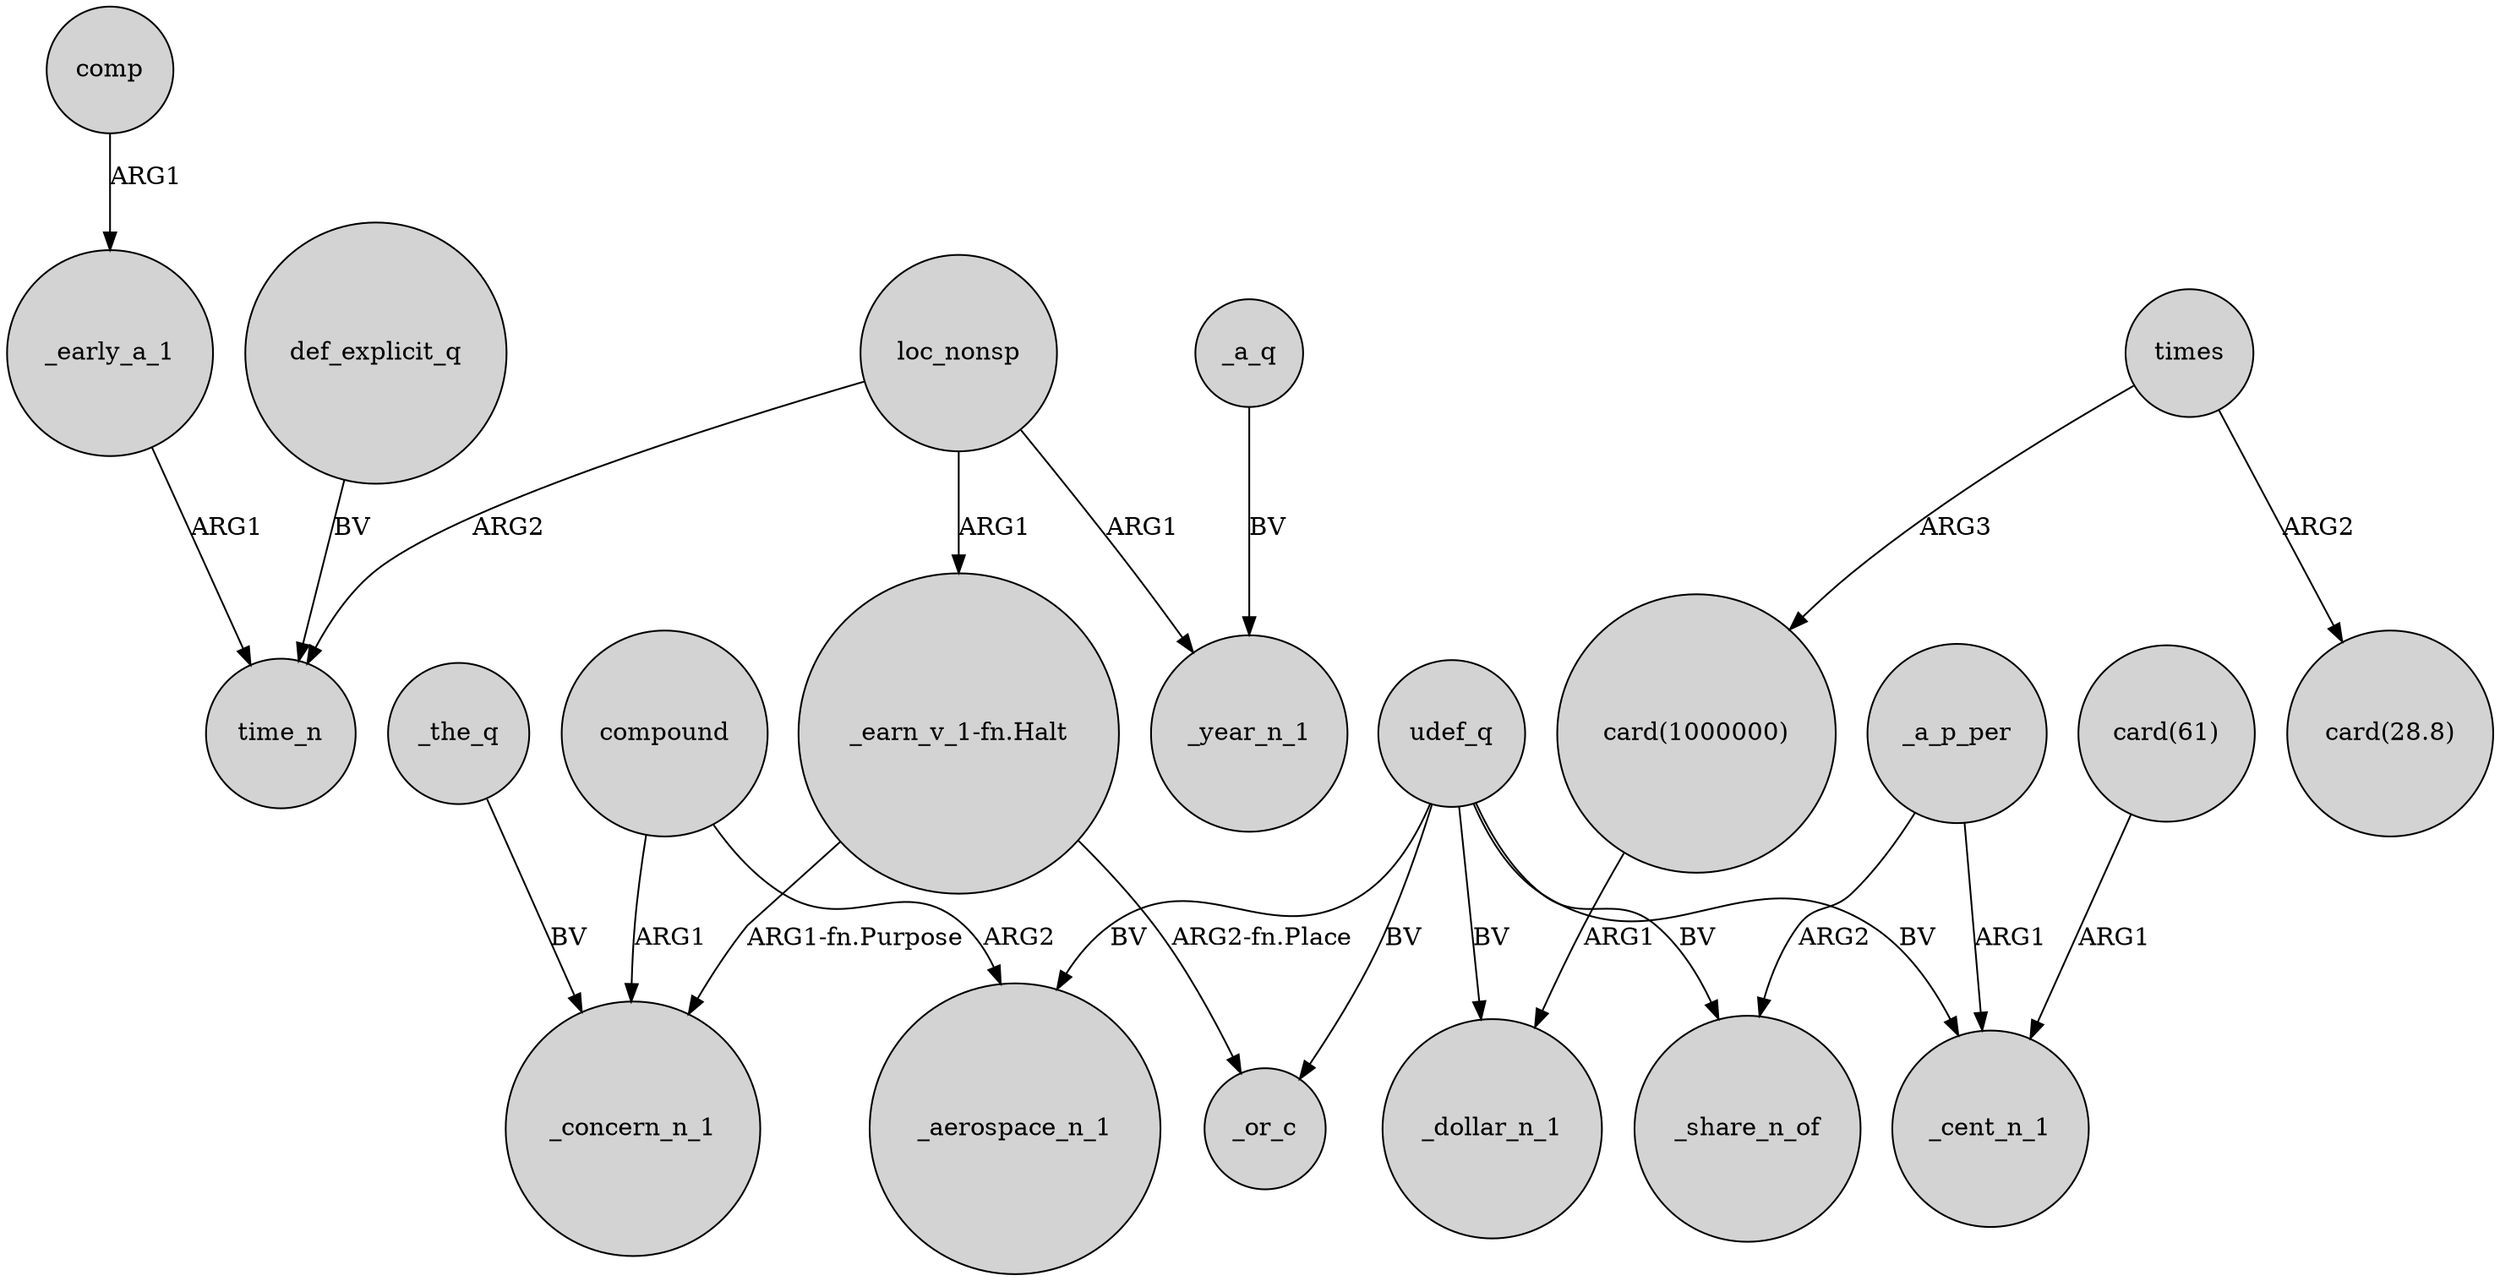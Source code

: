 digraph {
	node [shape=circle style=filled]
	_early_a_1 -> time_n [label=ARG1]
	compound -> _aerospace_n_1 [label=ARG2]
	_a_p_per -> _cent_n_1 [label=ARG1]
	loc_nonsp -> _year_n_1 [label=ARG1]
	times -> "card(1000000)" [label=ARG3]
	comp -> _early_a_1 [label=ARG1]
	_a_q -> _year_n_1 [label=BV]
	_the_q -> _concern_n_1 [label=BV]
	"_earn_v_1-fn.Halt" -> _concern_n_1 [label="ARG1-fn.Purpose"]
	udef_q -> _cent_n_1 [label=BV]
	udef_q -> _or_c [label=BV]
	_a_p_per -> _share_n_of [label=ARG2]
	udef_q -> _share_n_of [label=BV]
	udef_q -> _dollar_n_1 [label=BV]
	compound -> _concern_n_1 [label=ARG1]
	"card(1000000)" -> _dollar_n_1 [label=ARG1]
	udef_q -> _aerospace_n_1 [label=BV]
	"_earn_v_1-fn.Halt" -> _or_c [label="ARG2-fn.Place"]
	"card(61)" -> _cent_n_1 [label=ARG1]
	times -> "card(28.8)" [label=ARG2]
	def_explicit_q -> time_n [label=BV]
	loc_nonsp -> time_n [label=ARG2]
	loc_nonsp -> "_earn_v_1-fn.Halt" [label=ARG1]
}
